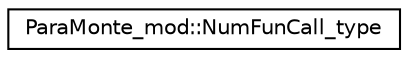 digraph "Graphical Class Hierarchy"
{
 // LATEX_PDF_SIZE
  edge [fontname="Helvetica",fontsize="10",labelfontname="Helvetica",labelfontsize="10"];
  node [fontname="Helvetica",fontsize="10",shape=record];
  rankdir="LR";
  Node0 [label="ParaMonte_mod::NumFunCall_type",height=0.2,width=0.4,color="black", fillcolor="white", style="filled",URL="$structParaMonte__mod_1_1NumFunCall__type.html",tooltip="The derived type containing the number of function calls."];
}
